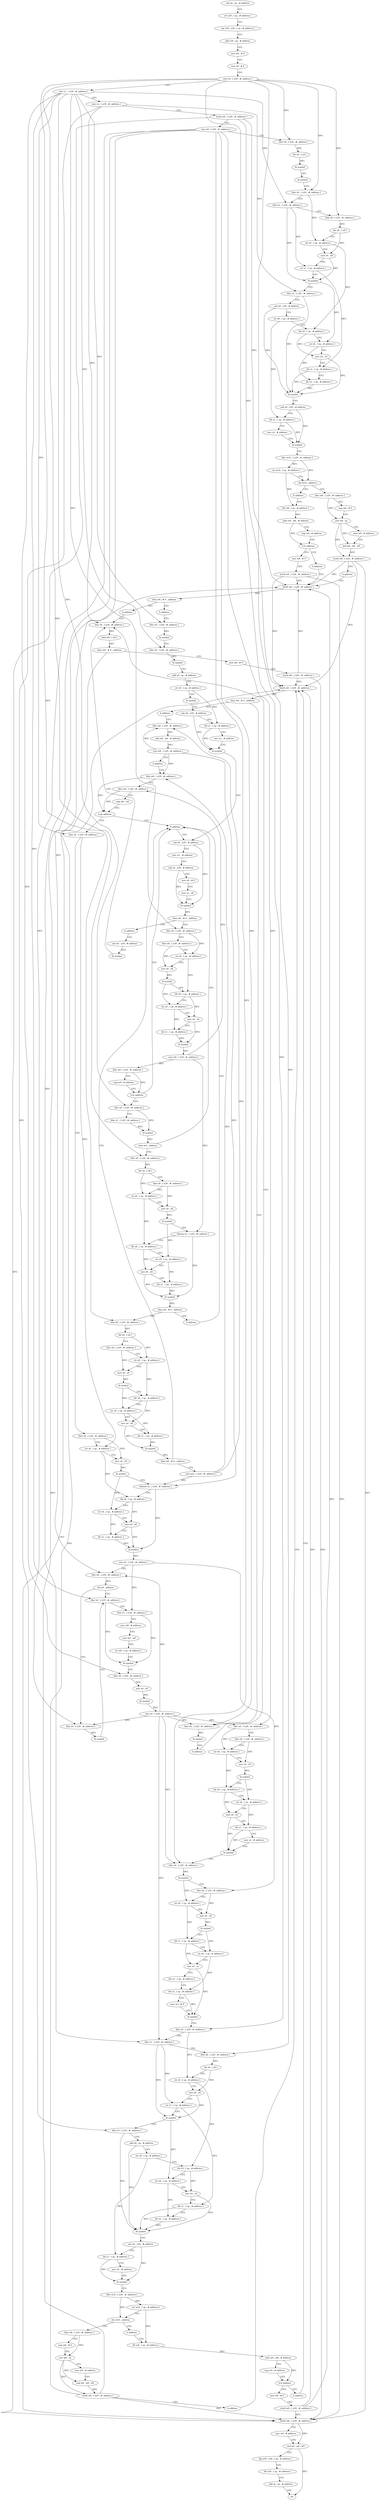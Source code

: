 digraph "func" {
"163572" [label = "sub sp , sp , # address" ]
"163576" [label = "str x28 , [ sp , # address ]" ]
"163580" [label = "stp x29 , x30 , [ sp , # address ]" ]
"163584" [label = "add x29 , sp , # address" ]
"163588" [label = "mov w8 , # 0" ]
"163592" [label = "mov x9 , # 0" ]
"163596" [label = "stur x0 , [ x29 , #- address ]" ]
"163600" [label = "stur x1 , [ x29 , #- address ]" ]
"163604" [label = "stur x2 , [ x29 , #- address ]" ]
"163608" [label = "sturb w8 , [ x29 , #- address ]" ]
"163612" [label = "stur x9 , [ x29 , #- address ]" ]
"163616" [label = "ldur x9 , [ x29 , #- address ]" ]
"163620" [label = "ldr x0 , [ x9 ]" ]
"163624" [label = "bl symbol" ]
"163628" [label = "bl symbol" ]
"163632" [label = "ldur x0 , [ x29 , #- address ]" ]
"163636" [label = "ldur x1 , [ x29 , #- address ]" ]
"163640" [label = "ldur x8 , [ x29 , #- address ]" ]
"163644" [label = "ldr x8 , [ x8 ]" ]
"163648" [label = "str x0 , [ sp , # address ]" ]
"163652" [label = "mov x0 , x8" ]
"163656" [label = "str x1 , [ sp , # address ]" ]
"163660" [label = "bl symbol" ]
"163664" [label = "ldur x3 , [ x29 , #- address ]" ]
"163668" [label = "sub x8 , x29 , # address" ]
"163672" [label = "str x8 , [ sp , # address ]" ]
"163676" [label = "ldr x9 , [ sp , # address ]" ]
"163680" [label = "str x0 , [ sp , # address ]" ]
"163684" [label = "mov x0 , x9" ]
"163688" [label = "ldr x1 , [ sp , # address ]" ]
"163692" [label = "ldr x2 , [ sp , # address ]" ]
"163696" [label = "bl symbol" ]
"163700" [label = "sub x0 , x29 , # address" ]
"163704" [label = "ldr x1 , [ sp , # address ]" ]
"163708" [label = "mov x2 , # address" ]
"163712" [label = "bl symbol" ]
"163716" [label = "ldur w10 , [ x29 , #- address ]" ]
"163720" [label = "str w10 , [ sp , # address ]" ]
"163724" [label = "cbz w10 , address" ]
"163752" [label = "ldur w8 , [ x29 , #- address ]" ]
"163728" [label = "b address" ]
"163756" [label = "cmp w8 , # 0" ]
"163760" [label = "cset w8 , ne" ]
"163764" [label = "mov w9 , # address" ]
"163768" [label = "and w8 , w8 , w9" ]
"163772" [label = "sturb w8 , [ x29 , #- address ]" ]
"163776" [label = "b address" ]
"163788" [label = "ldurb w8 , [ x29 , #- address ]" ]
"163732" [label = "ldr w8 , [ sp , # address ]" ]
"163792" [label = "tbnz w8 , # 0 , address" ]
"163800" [label = "b address" ]
"163796" [label = "b address" ]
"163736" [label = "subs w9 , w8 , # address" ]
"163740" [label = "cmp w9 , # address" ]
"163744" [label = "b.ls address" ]
"163780" [label = "mov w8 , # 0" ]
"163748" [label = "b address" ]
"164484" [label = "ldur x8 , [ x29 , #- address ]" ]
"163804" [label = "ldur x0 , [ x29 , #- address ]" ]
"163784" [label = "sturb w8 , [ x29 , #- address ]" ]
"164488" [label = "ldrb w9 , [ x8 ]" ]
"164492" [label = "tbnz w9 , # 0 , address" ]
"164504" [label = "ldurb w8 , [ x29 , #- address ]" ]
"164496" [label = "mov w8 , # 0" ]
"163808" [label = "bl symbol" ]
"163812" [label = "ldur x0 , [ x29 , #- address ]" ]
"163816" [label = "bl symbol" ]
"163820" [label = "add x8 , sp , # address" ]
"163824" [label = "str x8 , [ sp , # address ]" ]
"163828" [label = "bl symbol" ]
"163832" [label = "sub x0 , x29 , # address" ]
"163836" [label = "ldr x1 , [ sp , # address ]" ]
"163840" [label = "mov x2 , # address" ]
"163844" [label = "bl symbol" ]
"163848" [label = "sub x0 , x29 , # address" ]
"164508" [label = "mov w9 , # address" ]
"164512" [label = "and w0 , w8 , w9" ]
"164516" [label = "ldp x29 , x30 , [ sp , # address ]" ]
"164520" [label = "ldr x28 , [ sp , # address ]" ]
"164524" [label = "add sp , sp , # address" ]
"164528" [label = "ret" ]
"164500" [label = "sturb w8 , [ x29 , #- address ]" ]
"163880" [label = "ldur x0 , [ x29 , #- address ]" ]
"163884" [label = "ldur x8 , [ x29 , #- address ]" ]
"163888" [label = "str x0 , [ sp , # address ]" ]
"163892" [label = "mov x0 , x8" ]
"163896" [label = "bl symbol" ]
"163900" [label = "ldr x8 , [ sp , # address ]" ]
"163904" [label = "str x0 , [ sp , # address ]" ]
"163908" [label = "mov x0 , x8" ]
"163912" [label = "ldr x1 , [ sp , # address ]" ]
"163916" [label = "bl symbol" ]
"163920" [label = "stur w0 , [ x29 , #- address ]" ]
"163924" [label = "ldur w9 , [ x29 , #- address ]" ]
"163928" [label = "cmp w9 , # address" ]
"163932" [label = "b.le address" ]
"164472" [label = "b address" ]
"163936" [label = "ldur x0 , [ x29 , #- address ]" ]
"163876" [label = "b address" ]
"164476" [label = "sub x0 , x29 , # address" ]
"163940" [label = "ldur x1 , [ x29 , #- address ]" ]
"163944" [label = "bl symbol" ]
"163948" [label = "cbnz w0 , address" ]
"163952" [label = "ldur x8 , [ x29 , #- address ]" ]
"164480" [label = "bl symbol" ]
"163852" [label = "mov w1 , # address" ]
"163856" [label = "sub x2 , x29 , # address" ]
"163860" [label = "mov x8 , # 0" ]
"163864" [label = "mov x3 , x8" ]
"163868" [label = "bl symbol" ]
"163872" [label = "tbnz w0 , # 0 , address" ]
"163956" [label = "ldr x0 , [ x8 ]" ]
"163960" [label = "ldur x8 , [ x29 , #- address ]" ]
"163964" [label = "str x0 , [ sp , # address ]" ]
"163968" [label = "mov x0 , x8" ]
"163972" [label = "bl symbol" ]
"163976" [label = "ldursw x2 , [ x29 , #- address ]" ]
"163980" [label = "ldr x8 , [ sp , # address ]" ]
"163984" [label = "str x0 , [ sp , # address ]" ]
"163988" [label = "mov x0 , x8" ]
"163992" [label = "ldr x1 , [ sp , # address ]" ]
"163996" [label = "bl symbol" ]
"164000" [label = "tbnz w0 , # 0 , address" ]
"164008" [label = "ldur x8 , [ x29 , #- address ]" ]
"164004" [label = "b address" ]
"164012" [label = "ldr x0 , [ x8 ]" ]
"164016" [label = "ldur x8 , [ x29 , #- address ]" ]
"164020" [label = "str x0 , [ sp , # address ]" ]
"164024" [label = "mov x0 , x8" ]
"164028" [label = "bl symbol" ]
"164032" [label = "ldr x8 , [ sp , # address ]" ]
"164036" [label = "str x0 , [ sp , # address ]" ]
"164040" [label = "mov x0 , x8" ]
"164044" [label = "ldr x1 , [ sp , # address ]" ]
"164048" [label = "bl symbol" ]
"164052" [label = "tbnz w0 , # 0 , address" ]
"164056" [label = "stur wzr , [ x29 , #- address ]" ]
"164060" [label = "ldur w8 , [ x29 , #- address ]" ]
"164076" [label = "ldur x0 , [ x29 , #- address ]" ]
"164080" [label = "ldur x8 , [ x29 , #- address ]" ]
"164084" [label = "str x0 , [ sp , # address ]" ]
"164088" [label = "mov x0 , x8" ]
"164092" [label = "bl symbol" ]
"164096" [label = "ldursw x2 , [ x29 , #- address ]" ]
"164100" [label = "ldr x8 , [ sp , # address ]" ]
"164104" [label = "str x0 , [ sp , # address ]" ]
"164108" [label = "mov x0 , x8" ]
"164112" [label = "ldr x1 , [ sp , # address ]" ]
"164116" [label = "bl symbol" ]
"164120" [label = "stur x0 , [ x29 , #- address ]" ]
"164124" [label = "ldur x8 , [ x29 , #- address ]" ]
"164128" [label = "cbz x8 , address" ]
"164140" [label = "ldur x0 , [ x29 , #- address ]" ]
"164132" [label = "ldur x0 , [ x29 , #- address ]" ]
"164144" [label = "ldur x1 , [ x29 , #- address ]" ]
"164148" [label = "mov w8 , # address" ]
"164152" [label = "mov w2 , w8" ]
"164156" [label = "str w8 , [ sp , # address ]" ]
"164160" [label = "bl symbol" ]
"164164" [label = "ldur x9 , [ x29 , #- address ]" ]
"164168" [label = "mov x0 , x9" ]
"164172" [label = "bl symbol" ]
"164176" [label = "stur x0 , [ x29 , #- address ]" ]
"164180" [label = "ldur x0 , [ x29 , #- address ]" ]
"164184" [label = "ldur x9 , [ x29 , #- address ]" ]
"164188" [label = "str x0 , [ sp , # address ]" ]
"164192" [label = "mov x0 , x9" ]
"164196" [label = "bl symbol" ]
"164200" [label = "ldr x9 , [ sp , # address ]" ]
"164204" [label = "str x0 , [ sp , # address ]" ]
"164208" [label = "mov x0 , x9" ]
"164212" [label = "ldr x1 , [ sp , # address ]" ]
"164216" [label = "mov x2 , # address" ]
"164220" [label = "bl symbol" ]
"164224" [label = "ldur x0 , [ x29 , #- address ]" ]
"164228" [label = "bl symbol" ]
"164232" [label = "ldur x9 , [ x29 , #- address ]" ]
"164236" [label = "str x0 , [ sp , # address ]" ]
"164240" [label = "mov x0 , x9" ]
"164244" [label = "bl symbol" ]
"164248" [label = "ldr x1 , [ sp , # address ]" ]
"164252" [label = "str x0 , [ sp , # address ]" ]
"164256" [label = "mov x0 , x1" ]
"164260" [label = "ldr w1 , [ sp , # address ]" ]
"164264" [label = "ldr x2 , [ sp , # address ]" ]
"164268" [label = "mov w3 , # 0" ]
"164272" [label = "bl symbol" ]
"164276" [label = "ldur x0 , [ x29 , #- address ]" ]
"164280" [label = "ldur x1 , [ x29 , #- address ]" ]
"164284" [label = "ldur x8 , [ x29 , #- address ]" ]
"164288" [label = "ldr x8 , [ x8 ]" ]
"164292" [label = "str x0 , [ sp , # address ]" ]
"164296" [label = "mov x0 , x8" ]
"164300" [label = "str x1 , [ sp , # address ]" ]
"164304" [label = "bl symbol" ]
"164308" [label = "ldur x3 , [ x29 , #- address ]" ]
"164312" [label = "add x8 , sp , # address" ]
"164316" [label = "str x8 , [ sp , # address ]" ]
"164320" [label = "ldr x9 , [ sp , # address ]" ]
"164324" [label = "str x0 , [ sp , # address ]" ]
"164328" [label = "mov x0 , x9" ]
"164332" [label = "ldr x1 , [ sp , # address ]" ]
"164336" [label = "ldr x2 , [ sp , # address ]" ]
"164340" [label = "bl symbol" ]
"164344" [label = "sub x0 , x29 , # address" ]
"164348" [label = "ldr x1 , [ sp , # address ]" ]
"164352" [label = "mov x2 , # address" ]
"164356" [label = "bl symbol" ]
"164360" [label = "ldur w10 , [ x29 , #- address ]" ]
"164364" [label = "str w10 , [ sp , # address ]" ]
"164368" [label = "cbz w10 , address" ]
"164396" [label = "ldur w8 , [ x29 , #- address ]" ]
"164372" [label = "b address" ]
"164136" [label = "bl symbol" ]
"164400" [label = "cmp w8 , # 0" ]
"164404" [label = "cset w8 , ne" ]
"164408" [label = "mov w9 , # address" ]
"164412" [label = "and w8 , w8 , w9" ]
"164416" [label = "sturb w8 , [ x29 , #- address ]" ]
"164420" [label = "b address" ]
"164432" [label = "ldurb w8 , [ x29 , #- address ]" ]
"164376" [label = "ldr w8 , [ sp , # address ]" ]
"164436" [label = "tbnz w8 , # 0 , address" ]
"164444" [label = "ldur x0 , [ x29 , #- address ]" ]
"164440" [label = "b address" ]
"164380" [label = "subs w9 , w8 , # address" ]
"164384" [label = "cmp w9 , # address" ]
"164388" [label = "b.ls address" ]
"164424" [label = "mov w8 , # 0" ]
"164392" [label = "b address" ]
"164448" [label = "bl symbol" ]
"164452" [label = "b address" ]
"164456" [label = "ldur w8 , [ x29 , #- address ]" ]
"164428" [label = "sturb w8 , [ x29 , #- address ]" ]
"164460" [label = "add w8 , w8 , # address" ]
"164464" [label = "stur w8 , [ x29 , #- address ]" ]
"164468" [label = "b address" ]
"164064" [label = "ldur w9 , [ x29 , #- address ]" ]
"164068" [label = "cmp w8 , w9" ]
"164072" [label = "b.ge address" ]
"163572" -> "163576" [ label = "CFG" ]
"163576" -> "163580" [ label = "CFG" ]
"163580" -> "163584" [ label = "CFG" ]
"163584" -> "163588" [ label = "CFG" ]
"163588" -> "163592" [ label = "CFG" ]
"163592" -> "163596" [ label = "CFG" ]
"163596" -> "163600" [ label = "CFG" ]
"163596" -> "163616" [ label = "DFG" ]
"163596" -> "163632" [ label = "DFG" ]
"163596" -> "163640" [ label = "DFG" ]
"163596" -> "163952" [ label = "DFG" ]
"163596" -> "164008" [ label = "DFG" ]
"163596" -> "164276" [ label = "DFG" ]
"163596" -> "164284" [ label = "DFG" ]
"163600" -> "163604" [ label = "CFG" ]
"163600" -> "163636" [ label = "DFG" ]
"163600" -> "163804" [ label = "DFG" ]
"163600" -> "163812" [ label = "DFG" ]
"163600" -> "163880" [ label = "DFG" ]
"163600" -> "163936" [ label = "DFG" ]
"163600" -> "164076" [ label = "DFG" ]
"163600" -> "164140" [ label = "DFG" ]
"163600" -> "164164" [ label = "DFG" ]
"163604" -> "163608" [ label = "CFG" ]
"163604" -> "163664" [ label = "DFG" ]
"163604" -> "164484" [ label = "DFG" ]
"163604" -> "164308" [ label = "DFG" ]
"163608" -> "163612" [ label = "CFG" ]
"163608" -> "163788" [ label = "DFG" ]
"163608" -> "164504" [ label = "DFG" ]
"163608" -> "164432" [ label = "DFG" ]
"163612" -> "163616" [ label = "CFG" ]
"163612" -> "164124" [ label = "DFG" ]
"163612" -> "164180" [ label = "DFG" ]
"163612" -> "164224" [ label = "DFG" ]
"163612" -> "164280" [ label = "DFG" ]
"163612" -> "164132" [ label = "DFG" ]
"163612" -> "164444" [ label = "DFG" ]
"163616" -> "163620" [ label = "DFG" ]
"163620" -> "163624" [ label = "DFG" ]
"163624" -> "163628" [ label = "CFG" ]
"163628" -> "163632" [ label = "CFG" ]
"163632" -> "163636" [ label = "CFG" ]
"163632" -> "163648" [ label = "DFG" ]
"163636" -> "163640" [ label = "CFG" ]
"163636" -> "163656" [ label = "DFG" ]
"163636" -> "163660" [ label = "DFG" ]
"163640" -> "163644" [ label = "DFG" ]
"163644" -> "163648" [ label = "CFG" ]
"163644" -> "163652" [ label = "DFG" ]
"163648" -> "163652" [ label = "CFG" ]
"163648" -> "163676" [ label = "DFG" ]
"163652" -> "163656" [ label = "CFG" ]
"163652" -> "163660" [ label = "DFG" ]
"163656" -> "163660" [ label = "CFG" ]
"163656" -> "163688" [ label = "DFG" ]
"163660" -> "163664" [ label = "CFG" ]
"163660" -> "163680" [ label = "DFG" ]
"163664" -> "163668" [ label = "CFG" ]
"163664" -> "163696" [ label = "DFG" ]
"163668" -> "163672" [ label = "CFG" ]
"163668" -> "163696" [ label = "DFG" ]
"163672" -> "163676" [ label = "CFG" ]
"163672" -> "163704" [ label = "DFG" ]
"163676" -> "163680" [ label = "CFG" ]
"163676" -> "163684" [ label = "DFG" ]
"163680" -> "163684" [ label = "CFG" ]
"163680" -> "163692" [ label = "DFG" ]
"163684" -> "163688" [ label = "CFG" ]
"163684" -> "163696" [ label = "DFG" ]
"163688" -> "163692" [ label = "CFG" ]
"163688" -> "163696" [ label = "DFG" ]
"163692" -> "163696" [ label = "DFG" ]
"163696" -> "163700" [ label = "CFG" ]
"163700" -> "163704" [ label = "CFG" ]
"163700" -> "163712" [ label = "DFG" ]
"163704" -> "163708" [ label = "CFG" ]
"163704" -> "163712" [ label = "DFG" ]
"163708" -> "163712" [ label = "CFG" ]
"163712" -> "163716" [ label = "CFG" ]
"163716" -> "163720" [ label = "DFG" ]
"163716" -> "163724" [ label = "DFG" ]
"163720" -> "163724" [ label = "CFG" ]
"163720" -> "163732" [ label = "DFG" ]
"163724" -> "163752" [ label = "CFG" ]
"163724" -> "163728" [ label = "CFG" ]
"163752" -> "163756" [ label = "CFG" ]
"163752" -> "163760" [ label = "DFG" ]
"163728" -> "163732" [ label = "CFG" ]
"163756" -> "163760" [ label = "CFG" ]
"163760" -> "163764" [ label = "CFG" ]
"163760" -> "163768" [ label = "DFG" ]
"163760" -> "163772" [ label = "DFG" ]
"163764" -> "163768" [ label = "CFG" ]
"163768" -> "163772" [ label = "DFG" ]
"163772" -> "163776" [ label = "CFG" ]
"163772" -> "163788" [ label = "DFG" ]
"163772" -> "164504" [ label = "DFG" ]
"163772" -> "164432" [ label = "DFG" ]
"163776" -> "163788" [ label = "CFG" ]
"163788" -> "163792" [ label = "DFG" ]
"163732" -> "163736" [ label = "DFG" ]
"163792" -> "163800" [ label = "CFG" ]
"163792" -> "163796" [ label = "CFG" ]
"163800" -> "164484" [ label = "CFG" ]
"163796" -> "163804" [ label = "CFG" ]
"163736" -> "163740" [ label = "CFG" ]
"163736" -> "163744" [ label = "DFG" ]
"163740" -> "163744" [ label = "CFG" ]
"163744" -> "163780" [ label = "CFG" ]
"163744" -> "163748" [ label = "CFG" ]
"163780" -> "163784" [ label = "CFG" ]
"163748" -> "163788" [ label = "CFG" ]
"164484" -> "164488" [ label = "DFG" ]
"163804" -> "163808" [ label = "DFG" ]
"163784" -> "163788" [ label = "DFG" ]
"163784" -> "164504" [ label = "DFG" ]
"163784" -> "164432" [ label = "DFG" ]
"164488" -> "164492" [ label = "DFG" ]
"164492" -> "164504" [ label = "CFG" ]
"164492" -> "164496" [ label = "CFG" ]
"164504" -> "164508" [ label = "CFG" ]
"164504" -> "164512" [ label = "DFG" ]
"164496" -> "164500" [ label = "CFG" ]
"163808" -> "163812" [ label = "CFG" ]
"163812" -> "163816" [ label = "DFG" ]
"163816" -> "163820" [ label = "CFG" ]
"163820" -> "163824" [ label = "CFG" ]
"163824" -> "163828" [ label = "CFG" ]
"163824" -> "163836" [ label = "DFG" ]
"163828" -> "163832" [ label = "CFG" ]
"163832" -> "163836" [ label = "CFG" ]
"163832" -> "163844" [ label = "DFG" ]
"163836" -> "163840" [ label = "CFG" ]
"163836" -> "163844" [ label = "DFG" ]
"163840" -> "163844" [ label = "CFG" ]
"163844" -> "163848" [ label = "CFG" ]
"163848" -> "163852" [ label = "CFG" ]
"163848" -> "163868" [ label = "DFG" ]
"164508" -> "164512" [ label = "CFG" ]
"164512" -> "164516" [ label = "CFG" ]
"164512" -> "164528" [ label = "DFG" ]
"164516" -> "164520" [ label = "CFG" ]
"164520" -> "164524" [ label = "CFG" ]
"164524" -> "164528" [ label = "CFG" ]
"164500" -> "164504" [ label = "DFG" ]
"164500" -> "163788" [ label = "DFG" ]
"164500" -> "164432" [ label = "DFG" ]
"163880" -> "163884" [ label = "CFG" ]
"163880" -> "163888" [ label = "DFG" ]
"163884" -> "163888" [ label = "CFG" ]
"163884" -> "163892" [ label = "DFG" ]
"163888" -> "163892" [ label = "CFG" ]
"163888" -> "163900" [ label = "DFG" ]
"163892" -> "163896" [ label = "DFG" ]
"163896" -> "163900" [ label = "CFG" ]
"163896" -> "163904" [ label = "DFG" ]
"163900" -> "163904" [ label = "CFG" ]
"163900" -> "163908" [ label = "DFG" ]
"163904" -> "163908" [ label = "CFG" ]
"163904" -> "163912" [ label = "DFG" ]
"163908" -> "163912" [ label = "CFG" ]
"163908" -> "163916" [ label = "DFG" ]
"163912" -> "163916" [ label = "DFG" ]
"163916" -> "163920" [ label = "DFG" ]
"163920" -> "163924" [ label = "DFG" ]
"163920" -> "163976" [ label = "DFG" ]
"163920" -> "164064" [ label = "DFG" ]
"163924" -> "163928" [ label = "CFG" ]
"163924" -> "163932" [ label = "DFG" ]
"163928" -> "163932" [ label = "CFG" ]
"163932" -> "164472" [ label = "CFG" ]
"163932" -> "163936" [ label = "CFG" ]
"164472" -> "163848" [ label = "CFG" ]
"163936" -> "163940" [ label = "CFG" ]
"163936" -> "163944" [ label = "DFG" ]
"163876" -> "164476" [ label = "CFG" ]
"164476" -> "164480" [ label = "DFG" ]
"163940" -> "163944" [ label = "DFG" ]
"163944" -> "163948" [ label = "DFG" ]
"163948" -> "164472" [ label = "CFG" ]
"163948" -> "163952" [ label = "CFG" ]
"163952" -> "163956" [ label = "DFG" ]
"164480" -> "164484" [ label = "CFG" ]
"163852" -> "163856" [ label = "CFG" ]
"163856" -> "163860" [ label = "CFG" ]
"163856" -> "163868" [ label = "DFG" ]
"163860" -> "163864" [ label = "CFG" ]
"163864" -> "163868" [ label = "CFG" ]
"163868" -> "163872" [ label = "DFG" ]
"163872" -> "163880" [ label = "CFG" ]
"163872" -> "163876" [ label = "CFG" ]
"163956" -> "163960" [ label = "CFG" ]
"163956" -> "163964" [ label = "DFG" ]
"163960" -> "163964" [ label = "CFG" ]
"163960" -> "163968" [ label = "DFG" ]
"163964" -> "163968" [ label = "CFG" ]
"163964" -> "163980" [ label = "DFG" ]
"163968" -> "163972" [ label = "DFG" ]
"163972" -> "163976" [ label = "CFG" ]
"163972" -> "163984" [ label = "DFG" ]
"163976" -> "163980" [ label = "CFG" ]
"163976" -> "163996" [ label = "DFG" ]
"163980" -> "163984" [ label = "CFG" ]
"163980" -> "163988" [ label = "DFG" ]
"163984" -> "163988" [ label = "CFG" ]
"163984" -> "163992" [ label = "DFG" ]
"163988" -> "163992" [ label = "CFG" ]
"163988" -> "163996" [ label = "DFG" ]
"163992" -> "163996" [ label = "DFG" ]
"163996" -> "164000" [ label = "DFG" ]
"164000" -> "164008" [ label = "CFG" ]
"164000" -> "164004" [ label = "CFG" ]
"164008" -> "164012" [ label = "DFG" ]
"164004" -> "164472" [ label = "CFG" ]
"164012" -> "164016" [ label = "CFG" ]
"164012" -> "164020" [ label = "DFG" ]
"164016" -> "164020" [ label = "CFG" ]
"164016" -> "164024" [ label = "DFG" ]
"164020" -> "164024" [ label = "CFG" ]
"164020" -> "164032" [ label = "DFG" ]
"164024" -> "164028" [ label = "DFG" ]
"164028" -> "164032" [ label = "CFG" ]
"164028" -> "164036" [ label = "DFG" ]
"164032" -> "164036" [ label = "CFG" ]
"164032" -> "164040" [ label = "DFG" ]
"164036" -> "164040" [ label = "CFG" ]
"164036" -> "164044" [ label = "DFG" ]
"164040" -> "164044" [ label = "CFG" ]
"164040" -> "164048" [ label = "DFG" ]
"164044" -> "164048" [ label = "DFG" ]
"164048" -> "164052" [ label = "DFG" ]
"164052" -> "164472" [ label = "CFG" ]
"164052" -> "164056" [ label = "CFG" ]
"164056" -> "164060" [ label = "DFG" ]
"164056" -> "164096" [ label = "DFG" ]
"164056" -> "164456" [ label = "DFG" ]
"164060" -> "164064" [ label = "CFG" ]
"164060" -> "164072" [ label = "DFG" ]
"164076" -> "164080" [ label = "CFG" ]
"164076" -> "164084" [ label = "DFG" ]
"164080" -> "164084" [ label = "CFG" ]
"164080" -> "164088" [ label = "DFG" ]
"164084" -> "164088" [ label = "CFG" ]
"164084" -> "164100" [ label = "DFG" ]
"164088" -> "164092" [ label = "DFG" ]
"164092" -> "164096" [ label = "CFG" ]
"164092" -> "164104" [ label = "DFG" ]
"164096" -> "164100" [ label = "CFG" ]
"164096" -> "164116" [ label = "DFG" ]
"164100" -> "164104" [ label = "CFG" ]
"164100" -> "164108" [ label = "DFG" ]
"164104" -> "164108" [ label = "CFG" ]
"164104" -> "164112" [ label = "DFG" ]
"164108" -> "164112" [ label = "CFG" ]
"164108" -> "164116" [ label = "DFG" ]
"164112" -> "164116" [ label = "DFG" ]
"164116" -> "164120" [ label = "DFG" ]
"164120" -> "164124" [ label = "CFG" ]
"164120" -> "164144" [ label = "DFG" ]
"164120" -> "164232" [ label = "DFG" ]
"164124" -> "164128" [ label = "DFG" ]
"164128" -> "164140" [ label = "CFG" ]
"164128" -> "164132" [ label = "CFG" ]
"164140" -> "164144" [ label = "CFG" ]
"164140" -> "164160" [ label = "DFG" ]
"164132" -> "164136" [ label = "DFG" ]
"164144" -> "164148" [ label = "CFG" ]
"164144" -> "164160" [ label = "DFG" ]
"164148" -> "164152" [ label = "CFG" ]
"164152" -> "164156" [ label = "CFG" ]
"164156" -> "164160" [ label = "CFG" ]
"164160" -> "164164" [ label = "CFG" ]
"164164" -> "164168" [ label = "DFG" ]
"164168" -> "164172" [ label = "DFG" ]
"164172" -> "164176" [ label = "DFG" ]
"164176" -> "164180" [ label = "DFG" ]
"164176" -> "164124" [ label = "DFG" ]
"164176" -> "164224" [ label = "DFG" ]
"164176" -> "164280" [ label = "DFG" ]
"164176" -> "164132" [ label = "DFG" ]
"164176" -> "164444" [ label = "DFG" ]
"164180" -> "164184" [ label = "CFG" ]
"164180" -> "164188" [ label = "DFG" ]
"164184" -> "164188" [ label = "CFG" ]
"164184" -> "164192" [ label = "DFG" ]
"164188" -> "164192" [ label = "CFG" ]
"164188" -> "164200" [ label = "DFG" ]
"164192" -> "164196" [ label = "DFG" ]
"164196" -> "164200" [ label = "CFG" ]
"164196" -> "164204" [ label = "DFG" ]
"164200" -> "164204" [ label = "CFG" ]
"164200" -> "164208" [ label = "DFG" ]
"164204" -> "164208" [ label = "CFG" ]
"164204" -> "164212" [ label = "DFG" ]
"164208" -> "164212" [ label = "CFG" ]
"164208" -> "164220" [ label = "DFG" ]
"164212" -> "164216" [ label = "CFG" ]
"164212" -> "164220" [ label = "DFG" ]
"164216" -> "164220" [ label = "CFG" ]
"164220" -> "164224" [ label = "CFG" ]
"164224" -> "164228" [ label = "DFG" ]
"164228" -> "164232" [ label = "CFG" ]
"164228" -> "164236" [ label = "DFG" ]
"164232" -> "164236" [ label = "CFG" ]
"164232" -> "164240" [ label = "DFG" ]
"164236" -> "164240" [ label = "CFG" ]
"164236" -> "164248" [ label = "DFG" ]
"164240" -> "164244" [ label = "DFG" ]
"164244" -> "164248" [ label = "CFG" ]
"164244" -> "164252" [ label = "DFG" ]
"164248" -> "164252" [ label = "CFG" ]
"164248" -> "164256" [ label = "DFG" ]
"164252" -> "164256" [ label = "CFG" ]
"164252" -> "164264" [ label = "DFG" ]
"164256" -> "164260" [ label = "CFG" ]
"164256" -> "164272" [ label = "DFG" ]
"164260" -> "164264" [ label = "CFG" ]
"164264" -> "164268" [ label = "CFG" ]
"164264" -> "164272" [ label = "DFG" ]
"164268" -> "164272" [ label = "CFG" ]
"164272" -> "164276" [ label = "CFG" ]
"164276" -> "164280" [ label = "CFG" ]
"164276" -> "164292" [ label = "DFG" ]
"164280" -> "164284" [ label = "CFG" ]
"164280" -> "164300" [ label = "DFG" ]
"164280" -> "164304" [ label = "DFG" ]
"164284" -> "164288" [ label = "DFG" ]
"164288" -> "164292" [ label = "CFG" ]
"164288" -> "164296" [ label = "DFG" ]
"164292" -> "164296" [ label = "CFG" ]
"164292" -> "164320" [ label = "DFG" ]
"164296" -> "164300" [ label = "CFG" ]
"164296" -> "164304" [ label = "DFG" ]
"164300" -> "164304" [ label = "CFG" ]
"164300" -> "164332" [ label = "DFG" ]
"164304" -> "164308" [ label = "CFG" ]
"164304" -> "164324" [ label = "DFG" ]
"164308" -> "164312" [ label = "CFG" ]
"164308" -> "164340" [ label = "DFG" ]
"164312" -> "164316" [ label = "CFG" ]
"164312" -> "164340" [ label = "DFG" ]
"164316" -> "164320" [ label = "CFG" ]
"164316" -> "164348" [ label = "DFG" ]
"164320" -> "164324" [ label = "CFG" ]
"164320" -> "164328" [ label = "DFG" ]
"164324" -> "164328" [ label = "CFG" ]
"164324" -> "164336" [ label = "DFG" ]
"164328" -> "164332" [ label = "CFG" ]
"164328" -> "164340" [ label = "DFG" ]
"164332" -> "164336" [ label = "CFG" ]
"164332" -> "164340" [ label = "DFG" ]
"164336" -> "164340" [ label = "DFG" ]
"164340" -> "164344" [ label = "CFG" ]
"164344" -> "164348" [ label = "CFG" ]
"164344" -> "164356" [ label = "DFG" ]
"164348" -> "164352" [ label = "CFG" ]
"164348" -> "164356" [ label = "DFG" ]
"164352" -> "164356" [ label = "CFG" ]
"164356" -> "164360" [ label = "CFG" ]
"164360" -> "164364" [ label = "DFG" ]
"164360" -> "164368" [ label = "DFG" ]
"164364" -> "164368" [ label = "CFG" ]
"164364" -> "164376" [ label = "DFG" ]
"164368" -> "164396" [ label = "CFG" ]
"164368" -> "164372" [ label = "CFG" ]
"164396" -> "164400" [ label = "CFG" ]
"164396" -> "164404" [ label = "DFG" ]
"164372" -> "164376" [ label = "CFG" ]
"164136" -> "164140" [ label = "CFG" ]
"164400" -> "164404" [ label = "CFG" ]
"164404" -> "164408" [ label = "CFG" ]
"164404" -> "164412" [ label = "DFG" ]
"164404" -> "164416" [ label = "DFG" ]
"164408" -> "164412" [ label = "CFG" ]
"164412" -> "164416" [ label = "DFG" ]
"164416" -> "164420" [ label = "CFG" ]
"164416" -> "163788" [ label = "DFG" ]
"164416" -> "164504" [ label = "DFG" ]
"164416" -> "164432" [ label = "DFG" ]
"164420" -> "164432" [ label = "CFG" ]
"164432" -> "164436" [ label = "DFG" ]
"164376" -> "164380" [ label = "DFG" ]
"164436" -> "164444" [ label = "CFG" ]
"164436" -> "164440" [ label = "CFG" ]
"164444" -> "164448" [ label = "DFG" ]
"164440" -> "164456" [ label = "CFG" ]
"164380" -> "164384" [ label = "CFG" ]
"164380" -> "164388" [ label = "DFG" ]
"164384" -> "164388" [ label = "CFG" ]
"164388" -> "164424" [ label = "CFG" ]
"164388" -> "164392" [ label = "CFG" ]
"164424" -> "164428" [ label = "CFG" ]
"164392" -> "164432" [ label = "CFG" ]
"164448" -> "164452" [ label = "CFG" ]
"164452" -> "164484" [ label = "CFG" ]
"164456" -> "164460" [ label = "DFG" ]
"164428" -> "164432" [ label = "DFG" ]
"164428" -> "163788" [ label = "DFG" ]
"164428" -> "164504" [ label = "DFG" ]
"164460" -> "164464" [ label = "DFG" ]
"164464" -> "164468" [ label = "CFG" ]
"164464" -> "164060" [ label = "DFG" ]
"164464" -> "164096" [ label = "DFG" ]
"164464" -> "164456" [ label = "DFG" ]
"164468" -> "164060" [ label = "CFG" ]
"164064" -> "164068" [ label = "CFG" ]
"164064" -> "164072" [ label = "DFG" ]
"164068" -> "164072" [ label = "CFG" ]
"164072" -> "164472" [ label = "CFG" ]
"164072" -> "164076" [ label = "CFG" ]
}
